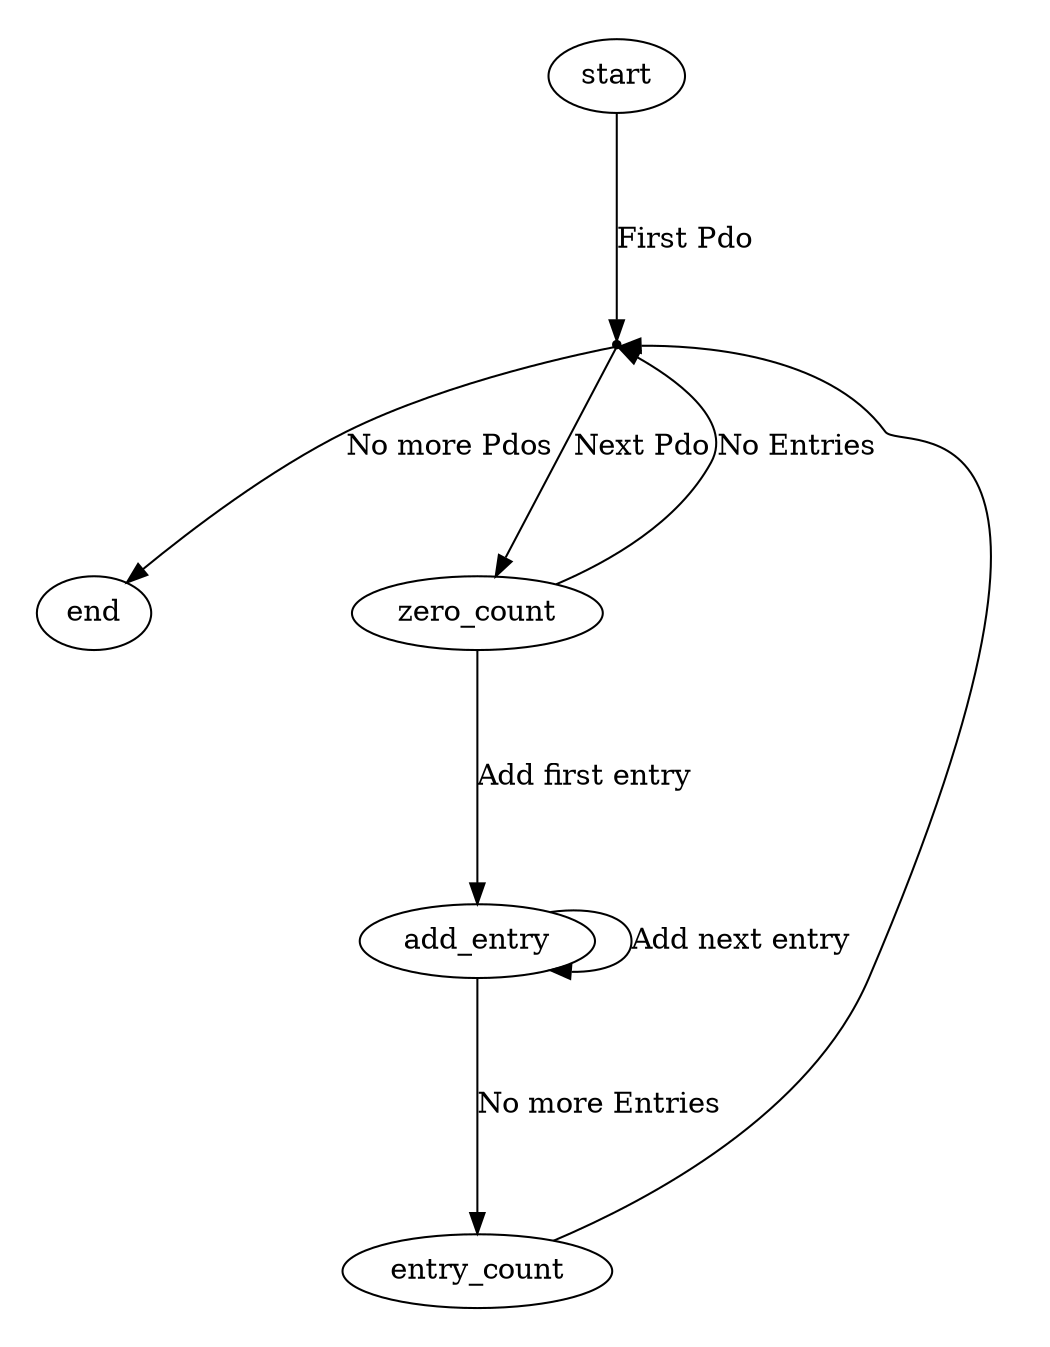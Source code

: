 
/* $Id$ */

digraph pdoconfig {
    size="7,9"
    center=1
	ratio=fill

    next_pdo [shape=point,label=""]

    start -> next_pdo [label="First Pdo"]
    next_pdo -> end [label="No more Pdos"]
    next_pdo -> zero_count [label="Next Pdo"]
    zero_count -> next_pdo [label="No Entries"]
    zero_count -> add_entry [label="Add first entry", weight=5]
    add_entry -> add_entry [label="Add next entry"]
    add_entry -> entry_count [label="No more Entries", weight=5]
    entry_count -> next_pdo
}
